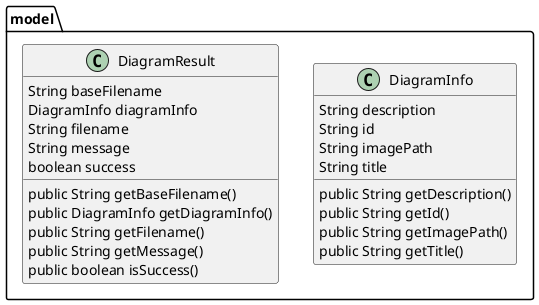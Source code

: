 @startuml
skinparam linetype Ortho
package model {
class DiagramInfo {
    String description
    String id
    String imagePath
    String title
    public String getDescription()
    public String getId()
    public String getImagePath()
    public String getTitle()
}
class DiagramResult {
    String baseFilename
    DiagramInfo diagramInfo
    String filename
    String message
    boolean success
    public String getBaseFilename()
    public DiagramInfo getDiagramInfo()
    public String getFilename()
    public String getMessage()
    public boolean isSuccess()
}
}
@enduml
